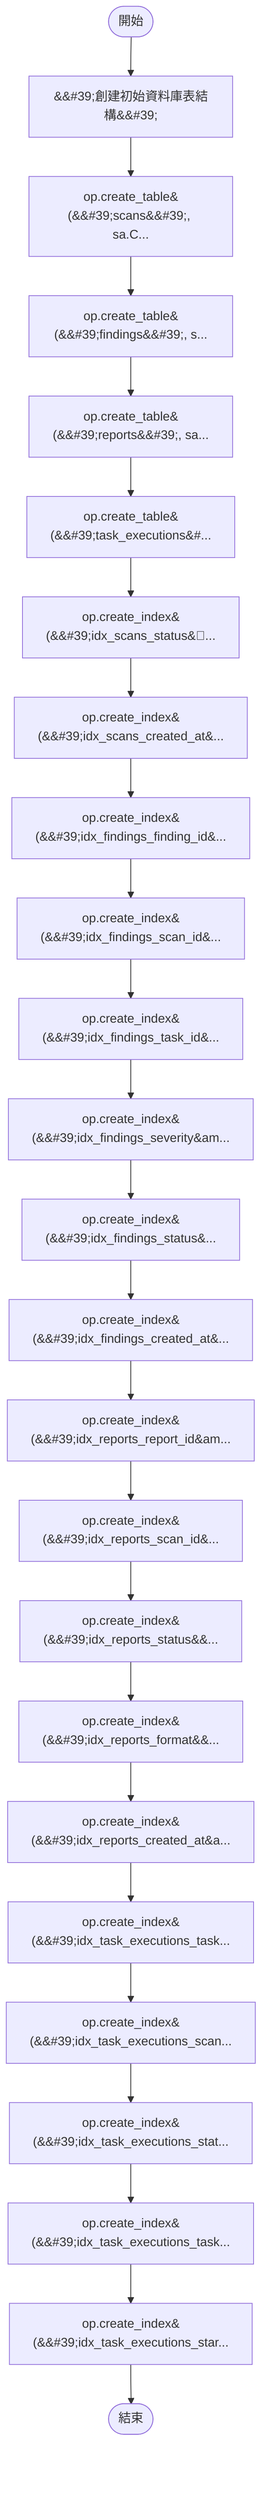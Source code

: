 flowchart TB
    n1([開始])
    n2([結束])
    n3[&amp;&#35;39;創建初始資料庫表結構&amp;&#35;39;]
    n4[op.create_table&#40;&amp;&#35;39;scans&amp;&#35;39;, sa.C...]
    n5[op.create_table&#40;&amp;&#35;39;findings&amp;&#35;39;, s...]
    n6[op.create_table&#40;&amp;&#35;39;reports&amp;&#35;39;, sa...]
    n7[op.create_table&#40;&amp;&#35;39;task_executions&amp;&#35...]
    n8[op.create_index&#40;&amp;&#35;39;idx_scans_status&amp;&#3...]
    n9[op.create_index&#40;&amp;&#35;39;idx_scans_created_at&amp...]
    n10[op.create_index&#40;&amp;&#35;39;idx_findings_finding_id&...]
    n11[op.create_index&#40;&amp;&#35;39;idx_findings_scan_id&amp...]
    n12[op.create_index&#40;&amp;&#35;39;idx_findings_task_id&amp...]
    n13[op.create_index&#40;&amp;&#35;39;idx_findings_severity&am...]
    n14[op.create_index&#40;&amp;&#35;39;idx_findings_status&amp;...]
    n15[op.create_index&#40;&amp;&#35;39;idx_findings_created_at&...]
    n16[op.create_index&#40;&amp;&#35;39;idx_reports_report_id&am...]
    n17[op.create_index&#40;&amp;&#35;39;idx_reports_scan_id&amp;...]
    n18[op.create_index&#40;&amp;&#35;39;idx_reports_status&amp;&...]
    n19[op.create_index&#40;&amp;&#35;39;idx_reports_format&amp;&...]
    n20[op.create_index&#40;&amp;&#35;39;idx_reports_created_at&a...]
    n21[op.create_index&#40;&amp;&#35;39;idx_task_executions_task...]
    n22[op.create_index&#40;&amp;&#35;39;idx_task_executions_scan...]
    n23[op.create_index&#40;&amp;&#35;39;idx_task_executions_stat...]
    n24[op.create_index&#40;&amp;&#35;39;idx_task_executions_task...]
    n25[op.create_index&#40;&amp;&#35;39;idx_task_executions_star...]
    n1 --> n3
    n3 --> n4
    n4 --> n5
    n5 --> n6
    n6 --> n7
    n7 --> n8
    n8 --> n9
    n9 --> n10
    n10 --> n11
    n11 --> n12
    n12 --> n13
    n13 --> n14
    n14 --> n15
    n15 --> n16
    n16 --> n17
    n17 --> n18
    n18 --> n19
    n19 --> n20
    n20 --> n21
    n21 --> n22
    n22 --> n23
    n23 --> n24
    n24 --> n25
    n25 --> n2